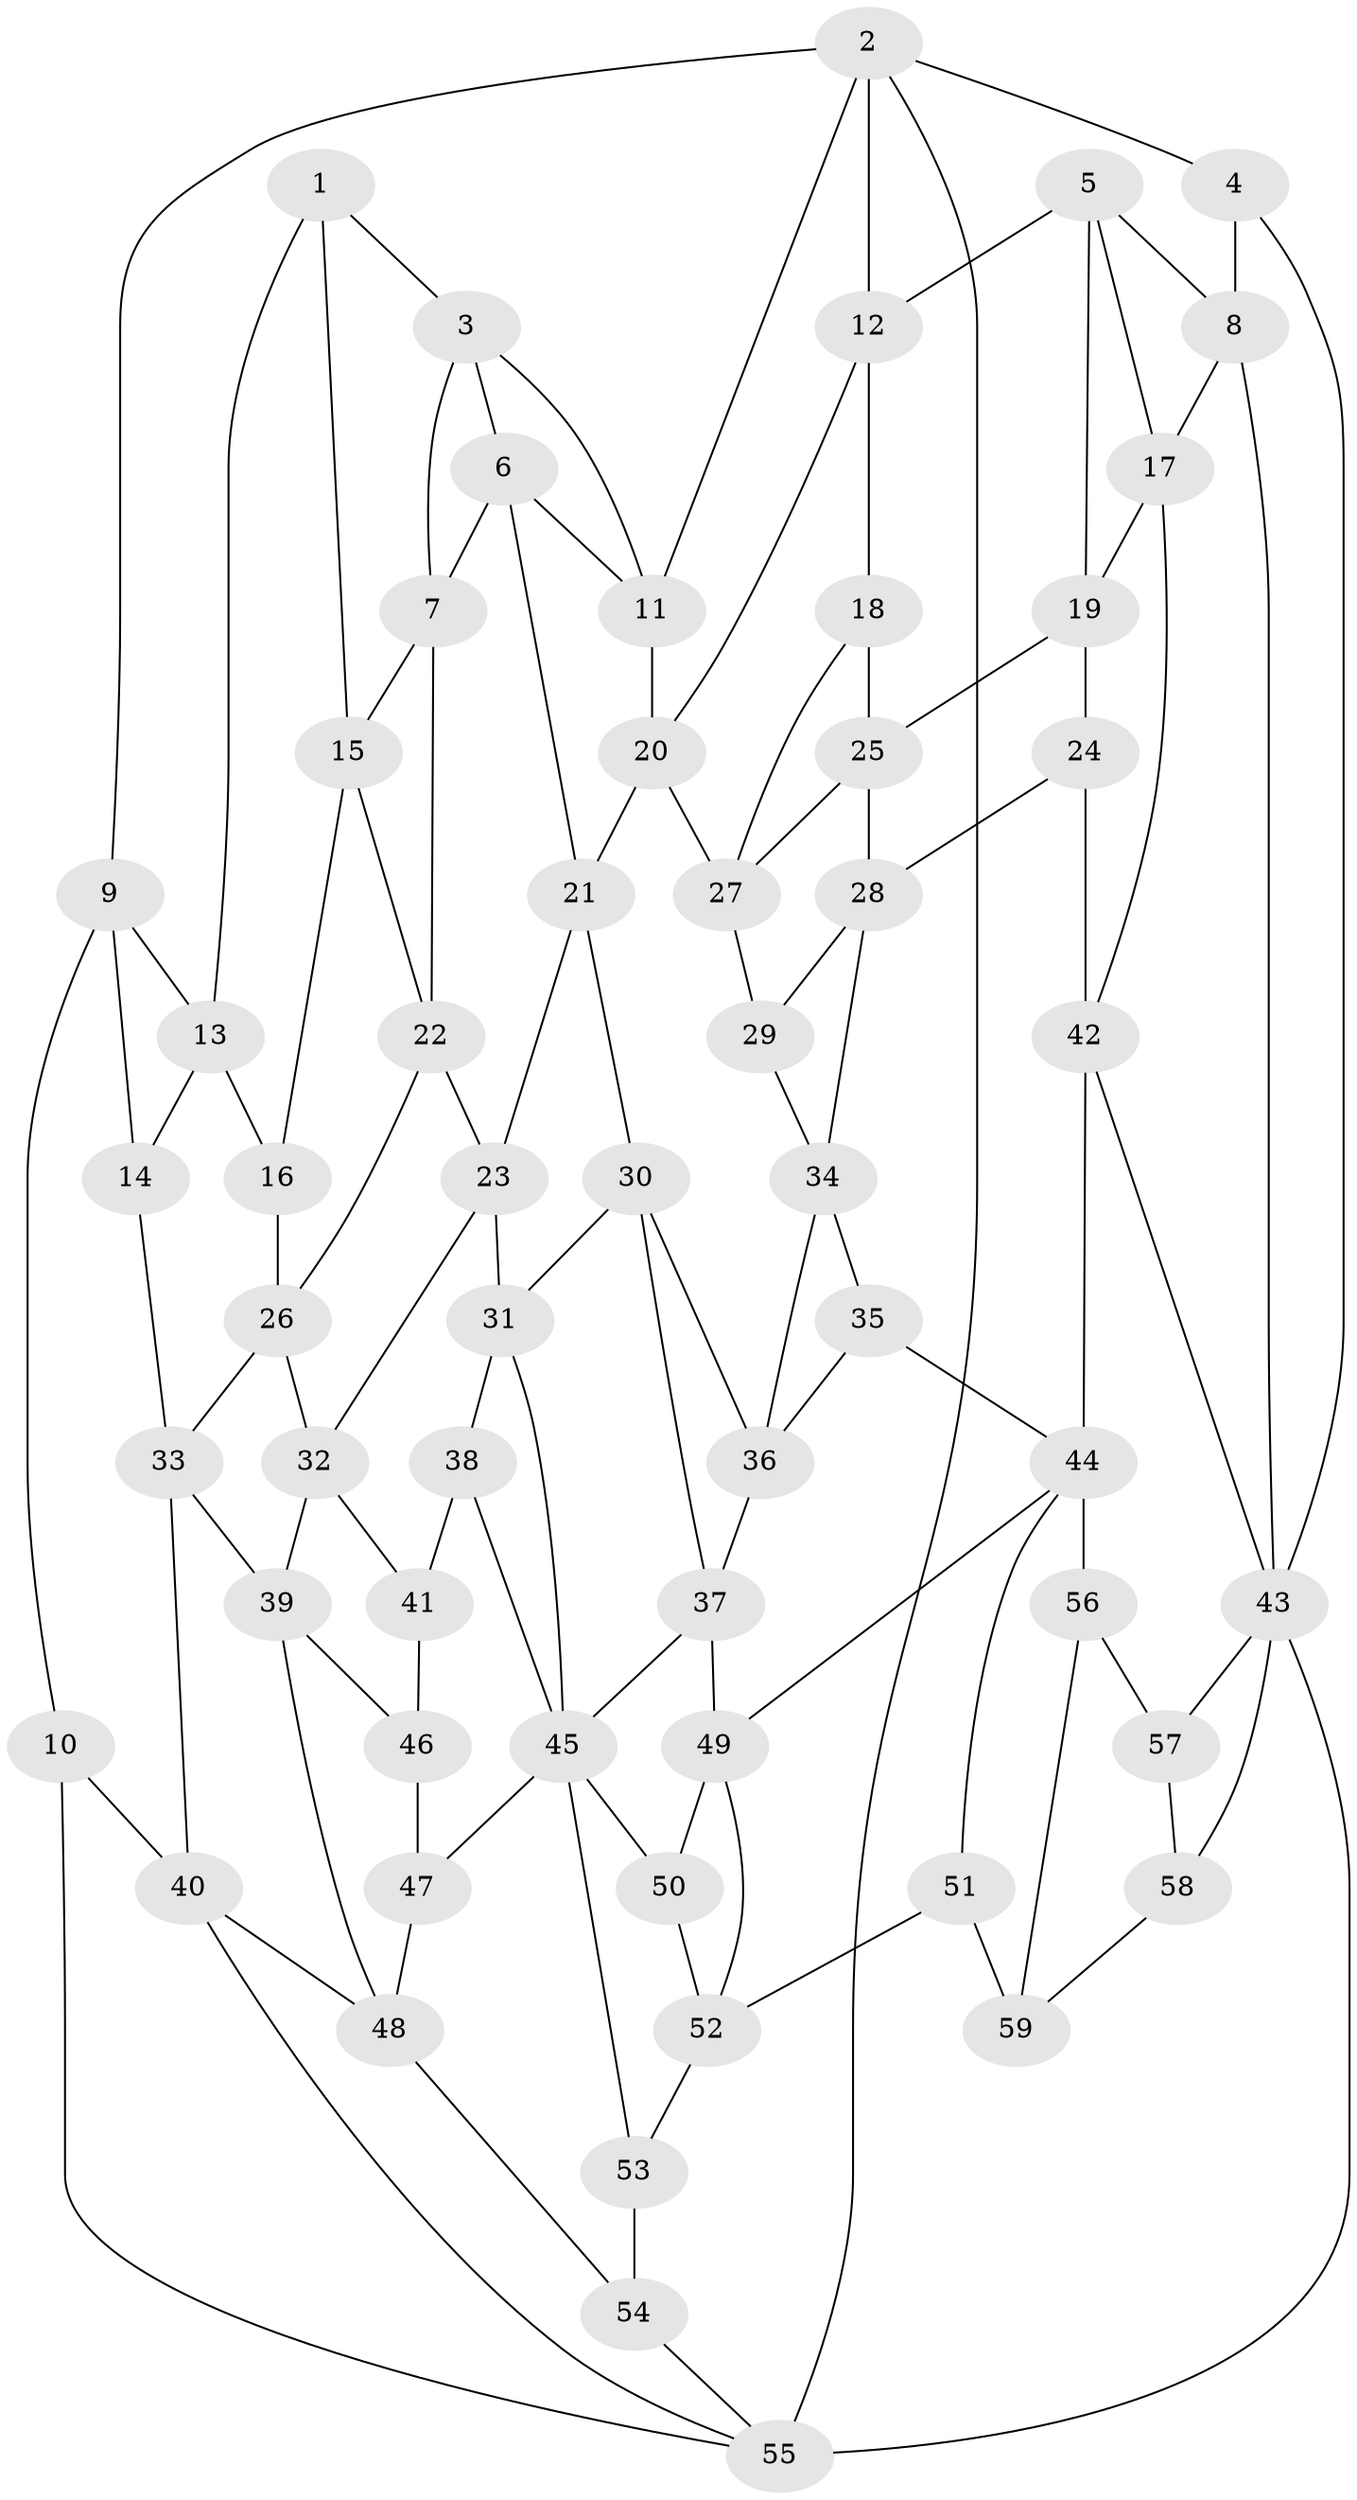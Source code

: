 // original degree distribution, {3: 0.01694915254237288, 5: 0.559322033898305, 4: 0.22033898305084745, 6: 0.2033898305084746}
// Generated by graph-tools (version 1.1) at 2025/27/03/09/25 03:27:14]
// undirected, 59 vertices, 111 edges
graph export_dot {
graph [start="1"]
  node [color=gray90,style=filled];
  1;
  2;
  3;
  4;
  5;
  6;
  7;
  8;
  9;
  10;
  11;
  12;
  13;
  14;
  15;
  16;
  17;
  18;
  19;
  20;
  21;
  22;
  23;
  24;
  25;
  26;
  27;
  28;
  29;
  30;
  31;
  32;
  33;
  34;
  35;
  36;
  37;
  38;
  39;
  40;
  41;
  42;
  43;
  44;
  45;
  46;
  47;
  48;
  49;
  50;
  51;
  52;
  53;
  54;
  55;
  56;
  57;
  58;
  59;
  1 -- 3 [weight=1.0];
  1 -- 13 [weight=1.0];
  1 -- 15 [weight=1.0];
  2 -- 4 [weight=1.0];
  2 -- 9 [weight=1.0];
  2 -- 11 [weight=1.0];
  2 -- 12 [weight=1.0];
  2 -- 55 [weight=1.0];
  3 -- 6 [weight=1.0];
  3 -- 7 [weight=1.0];
  3 -- 11 [weight=1.0];
  4 -- 8 [weight=1.0];
  4 -- 43 [weight=1.0];
  5 -- 8 [weight=1.0];
  5 -- 12 [weight=1.0];
  5 -- 17 [weight=1.0];
  5 -- 19 [weight=1.0];
  6 -- 7 [weight=1.0];
  6 -- 11 [weight=1.0];
  6 -- 21 [weight=1.0];
  7 -- 15 [weight=1.0];
  7 -- 22 [weight=1.0];
  8 -- 17 [weight=1.0];
  8 -- 43 [weight=1.0];
  9 -- 10 [weight=1.0];
  9 -- 13 [weight=1.0];
  9 -- 14 [weight=1.0];
  10 -- 40 [weight=1.0];
  10 -- 55 [weight=1.0];
  11 -- 20 [weight=1.0];
  12 -- 18 [weight=1.0];
  12 -- 20 [weight=1.0];
  13 -- 14 [weight=1.0];
  13 -- 16 [weight=1.0];
  14 -- 33 [weight=1.0];
  15 -- 16 [weight=1.0];
  15 -- 22 [weight=1.0];
  16 -- 26 [weight=1.0];
  17 -- 19 [weight=1.0];
  17 -- 42 [weight=1.0];
  18 -- 25 [weight=1.0];
  18 -- 27 [weight=1.0];
  19 -- 24 [weight=1.0];
  19 -- 25 [weight=1.0];
  20 -- 21 [weight=1.0];
  20 -- 27 [weight=1.0];
  21 -- 23 [weight=1.0];
  21 -- 30 [weight=1.0];
  22 -- 23 [weight=1.0];
  22 -- 26 [weight=1.0];
  23 -- 31 [weight=1.0];
  23 -- 32 [weight=1.0];
  24 -- 28 [weight=1.0];
  24 -- 42 [weight=2.0];
  25 -- 27 [weight=1.0];
  25 -- 28 [weight=1.0];
  26 -- 32 [weight=1.0];
  26 -- 33 [weight=1.0];
  27 -- 29 [weight=1.0];
  28 -- 29 [weight=1.0];
  28 -- 34 [weight=1.0];
  29 -- 34 [weight=1.0];
  30 -- 31 [weight=1.0];
  30 -- 36 [weight=1.0];
  30 -- 37 [weight=1.0];
  31 -- 38 [weight=1.0];
  31 -- 45 [weight=1.0];
  32 -- 39 [weight=1.0];
  32 -- 41 [weight=1.0];
  33 -- 39 [weight=1.0];
  33 -- 40 [weight=1.0];
  34 -- 35 [weight=1.0];
  34 -- 36 [weight=1.0];
  35 -- 36 [weight=1.0];
  35 -- 44 [weight=1.0];
  36 -- 37 [weight=1.0];
  37 -- 45 [weight=1.0];
  37 -- 49 [weight=1.0];
  38 -- 41 [weight=2.0];
  38 -- 45 [weight=1.0];
  39 -- 46 [weight=1.0];
  39 -- 48 [weight=1.0];
  40 -- 48 [weight=1.0];
  40 -- 55 [weight=1.0];
  41 -- 46 [weight=1.0];
  42 -- 43 [weight=1.0];
  42 -- 44 [weight=2.0];
  43 -- 55 [weight=2.0];
  43 -- 57 [weight=1.0];
  43 -- 58 [weight=1.0];
  44 -- 49 [weight=1.0];
  44 -- 51 [weight=1.0];
  44 -- 56 [weight=1.0];
  45 -- 47 [weight=1.0];
  45 -- 50 [weight=1.0];
  45 -- 53 [weight=1.0];
  46 -- 47 [weight=2.0];
  47 -- 48 [weight=1.0];
  48 -- 54 [weight=1.0];
  49 -- 50 [weight=1.0];
  49 -- 52 [weight=1.0];
  50 -- 52 [weight=1.0];
  51 -- 52 [weight=1.0];
  51 -- 59 [weight=2.0];
  52 -- 53 [weight=1.0];
  53 -- 54 [weight=2.0];
  54 -- 55 [weight=1.0];
  56 -- 57 [weight=2.0];
  56 -- 59 [weight=1.0];
  57 -- 58 [weight=1.0];
  58 -- 59 [weight=1.0];
}
